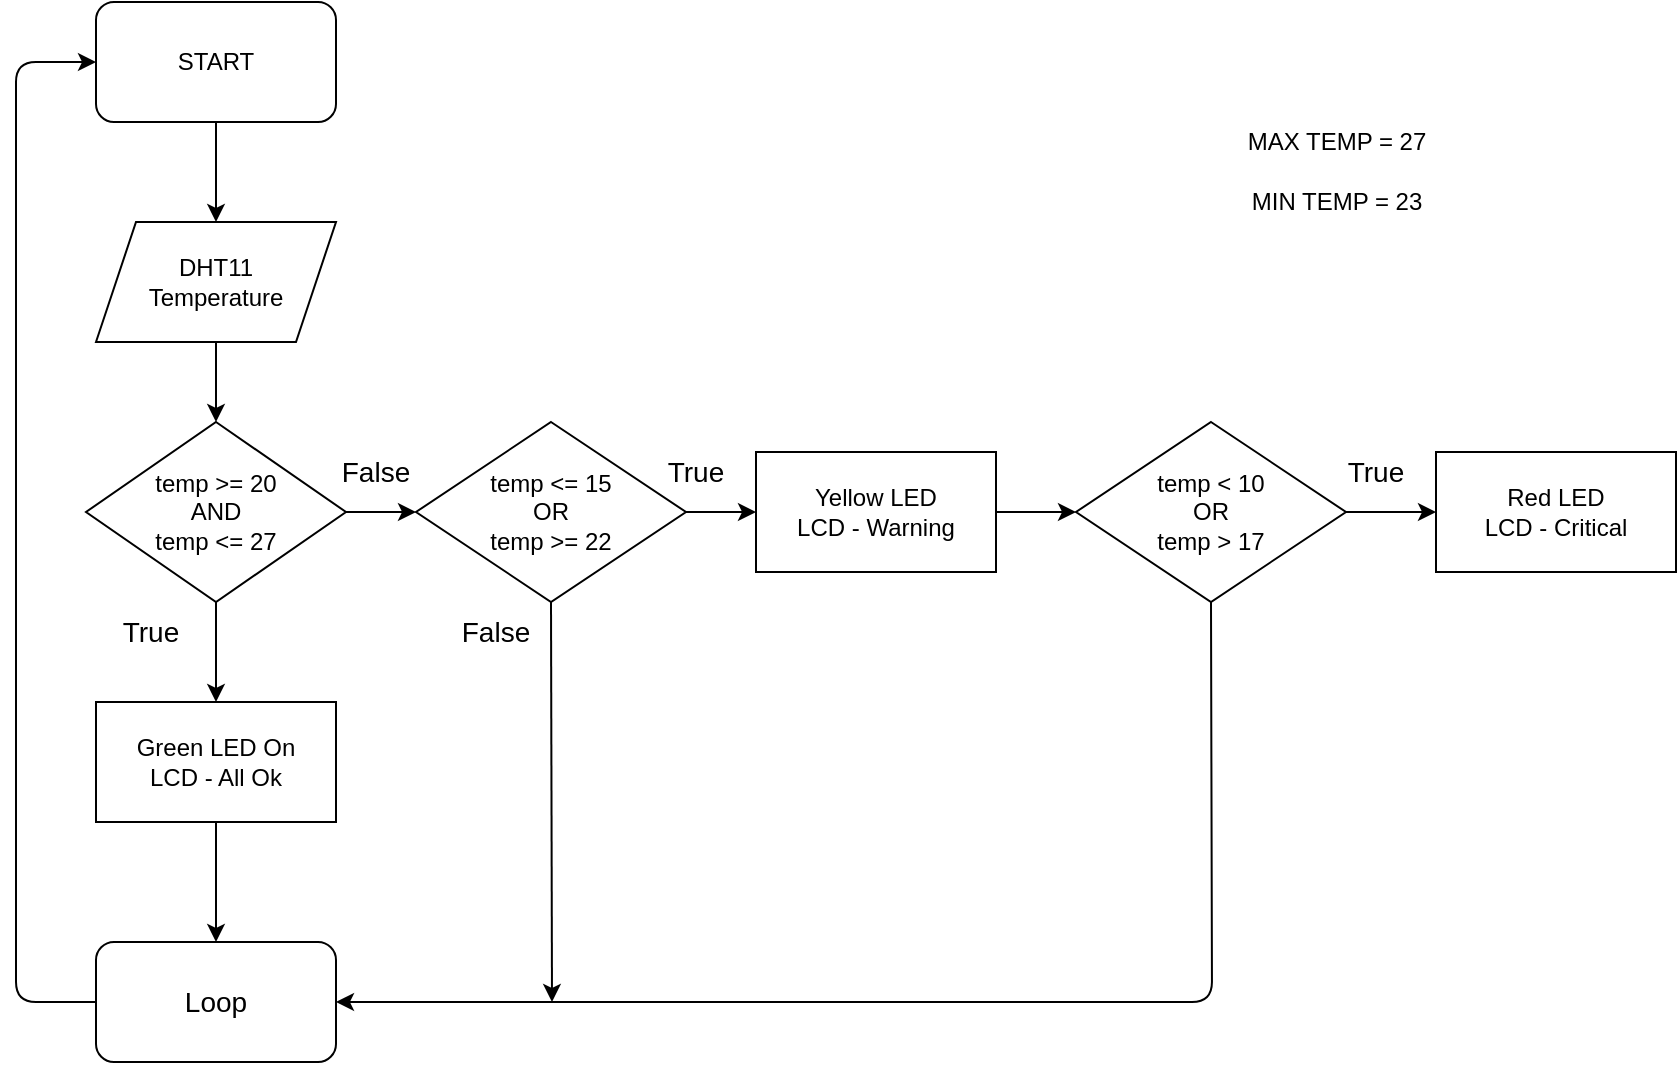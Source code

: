 <mxfile version="13.9.9" type="github">
  <diagram id="GbQ9wabFYI_MaC2_cHQQ" name="Page-1">
    <mxGraphModel dx="1038" dy="580" grid="1" gridSize="10" guides="1" tooltips="1" connect="1" arrows="1" fold="1" page="1" pageScale="1" pageWidth="850" pageHeight="1100" math="0" shadow="0">
      <root>
        <mxCell id="0" />
        <mxCell id="1" parent="0" />
        <mxCell id="NEqc8nKRHtcBdQz_AVIA-1" value="START" style="rounded=1;whiteSpace=wrap;html=1;" parent="1" vertex="1">
          <mxGeometry x="50" width="120" height="60" as="geometry" />
        </mxCell>
        <mxCell id="NEqc8nKRHtcBdQz_AVIA-2" value="DHT11&lt;br&gt;Temperature" style="shape=parallelogram;perimeter=parallelogramPerimeter;whiteSpace=wrap;html=1;fixedSize=1;" parent="1" vertex="1">
          <mxGeometry x="50" y="110" width="120" height="60" as="geometry" />
        </mxCell>
        <mxCell id="NEqc8nKRHtcBdQz_AVIA-3" value="" style="endArrow=classic;html=1;exitX=0.5;exitY=1;exitDx=0;exitDy=0;entryX=0.5;entryY=0;entryDx=0;entryDy=0;" parent="1" source="NEqc8nKRHtcBdQz_AVIA-1" target="NEqc8nKRHtcBdQz_AVIA-2" edge="1">
          <mxGeometry width="50" height="50" relative="1" as="geometry">
            <mxPoint x="400" y="150" as="sourcePoint" />
            <mxPoint x="380" y="110" as="targetPoint" />
          </mxGeometry>
        </mxCell>
        <mxCell id="NEqc8nKRHtcBdQz_AVIA-4" value="temp &amp;gt;= 20&lt;br&gt;AND&lt;br&gt;temp &amp;lt;= 27" style="rhombus;whiteSpace=wrap;html=1;" parent="1" vertex="1">
          <mxGeometry x="45" y="210" width="130" height="90" as="geometry" />
        </mxCell>
        <mxCell id="NEqc8nKRHtcBdQz_AVIA-6" value="" style="endArrow=classic;html=1;exitX=0.5;exitY=1;exitDx=0;exitDy=0;entryX=0.5;entryY=0;entryDx=0;entryDy=0;" parent="1" source="NEqc8nKRHtcBdQz_AVIA-2" target="NEqc8nKRHtcBdQz_AVIA-4" edge="1">
          <mxGeometry width="50" height="50" relative="1" as="geometry">
            <mxPoint x="400" y="310" as="sourcePoint" />
            <mxPoint x="450" y="260" as="targetPoint" />
          </mxGeometry>
        </mxCell>
        <mxCell id="NEqc8nKRHtcBdQz_AVIA-10" value="" style="endArrow=classic;html=1;exitX=0.5;exitY=1;exitDx=0;exitDy=0;entryX=0.5;entryY=0;entryDx=0;entryDy=0;" parent="1" source="NEqc8nKRHtcBdQz_AVIA-4" target="NEqc8nKRHtcBdQz_AVIA-11" edge="1">
          <mxGeometry width="50" height="50" relative="1" as="geometry">
            <mxPoint x="400" y="300" as="sourcePoint" />
            <mxPoint x="380" y="350" as="targetPoint" />
          </mxGeometry>
        </mxCell>
        <mxCell id="NEqc8nKRHtcBdQz_AVIA-11" value="Green LED On&lt;br&gt;LCD - All Ok" style="rounded=0;whiteSpace=wrap;html=1;" parent="1" vertex="1">
          <mxGeometry x="50" y="350" width="120" height="60" as="geometry" />
        </mxCell>
        <mxCell id="NEqc8nKRHtcBdQz_AVIA-12" value="&lt;font style=&quot;font-size: 14px&quot;&gt;True&lt;/font&gt;" style="text;html=1;strokeColor=none;fillColor=none;align=center;verticalAlign=middle;whiteSpace=wrap;rounded=0;" parent="1" vertex="1">
          <mxGeometry x="50" y="300" width="55" height="30" as="geometry" />
        </mxCell>
        <mxCell id="NEqc8nKRHtcBdQz_AVIA-13" value="&lt;font style=&quot;font-size: 14px&quot;&gt;False&lt;/font&gt;" style="text;html=1;strokeColor=none;fillColor=none;align=center;verticalAlign=middle;whiteSpace=wrap;rounded=0;" parent="1" vertex="1">
          <mxGeometry x="170" y="225" width="40" height="20" as="geometry" />
        </mxCell>
        <mxCell id="NEqc8nKRHtcBdQz_AVIA-15" value="Yellow LED&lt;br&gt;LCD - Warning" style="rounded=0;whiteSpace=wrap;html=1;" parent="1" vertex="1">
          <mxGeometry x="380" y="225" width="120" height="60" as="geometry" />
        </mxCell>
        <mxCell id="NEqc8nKRHtcBdQz_AVIA-19" value="&lt;font style=&quot;font-size: 14px&quot;&gt;True&lt;/font&gt;" style="text;html=1;strokeColor=none;fillColor=none;align=center;verticalAlign=middle;whiteSpace=wrap;rounded=0;" parent="1" vertex="1">
          <mxGeometry x="330" y="225" width="40" height="20" as="geometry" />
        </mxCell>
        <mxCell id="NEqc8nKRHtcBdQz_AVIA-20" value="&lt;span&gt;temp &amp;lt; 10&lt;/span&gt;&lt;br&gt;&lt;span&gt;OR&lt;/span&gt;&lt;br&gt;&lt;span&gt;temp &amp;gt; 17&lt;/span&gt;" style="rhombus;whiteSpace=wrap;html=1;" parent="1" vertex="1">
          <mxGeometry x="540" y="210" width="135" height="90" as="geometry" />
        </mxCell>
        <mxCell id="NEqc8nKRHtcBdQz_AVIA-23" value="Red LED&lt;br&gt;LCD - Critical" style="rounded=0;whiteSpace=wrap;html=1;" parent="1" vertex="1">
          <mxGeometry x="720" y="225" width="120" height="60" as="geometry" />
        </mxCell>
        <mxCell id="NEqc8nKRHtcBdQz_AVIA-25" value="&lt;font style=&quot;font-size: 14px&quot;&gt;Loop&lt;/font&gt;" style="rounded=1;whiteSpace=wrap;html=1;" parent="1" vertex="1">
          <mxGeometry x="50" y="470" width="120" height="60" as="geometry" />
        </mxCell>
        <mxCell id="NEqc8nKRHtcBdQz_AVIA-27" value="" style="endArrow=classic;html=1;entryX=0.5;entryY=0;entryDx=0;entryDy=0;exitX=0.5;exitY=1;exitDx=0;exitDy=0;" parent="1" source="NEqc8nKRHtcBdQz_AVIA-11" target="NEqc8nKRHtcBdQz_AVIA-25" edge="1">
          <mxGeometry width="50" height="50" relative="1" as="geometry">
            <mxPoint x="370" y="430" as="sourcePoint" />
            <mxPoint x="400" y="430" as="targetPoint" />
          </mxGeometry>
        </mxCell>
        <mxCell id="NEqc8nKRHtcBdQz_AVIA-28" value="" style="endArrow=classic;html=1;exitX=0;exitY=0.5;exitDx=0;exitDy=0;entryX=0;entryY=0.5;entryDx=0;entryDy=0;" parent="1" source="NEqc8nKRHtcBdQz_AVIA-25" target="NEqc8nKRHtcBdQz_AVIA-1" edge="1">
          <mxGeometry width="50" height="50" relative="1" as="geometry">
            <mxPoint x="260" y="540" as="sourcePoint" />
            <mxPoint x="200" y="30" as="targetPoint" />
            <Array as="points">
              <mxPoint x="10" y="500" />
              <mxPoint x="10" y="30" />
            </Array>
          </mxGeometry>
        </mxCell>
        <mxCell id="NEqc8nKRHtcBdQz_AVIA-14" value="&lt;span&gt;temp &amp;lt;= 15&lt;/span&gt;&lt;br&gt;OR&lt;br&gt;&lt;span&gt;temp &amp;gt;= 22&lt;/span&gt;" style="rhombus;whiteSpace=wrap;html=1;" parent="1" vertex="1">
          <mxGeometry x="210" y="210" width="135" height="90" as="geometry" />
        </mxCell>
        <mxCell id="NEqc8nKRHtcBdQz_AVIA-30" value="" style="endArrow=classic;html=1;exitX=1;exitY=0.5;exitDx=0;exitDy=0;" parent="1" source="NEqc8nKRHtcBdQz_AVIA-4" target="NEqc8nKRHtcBdQz_AVIA-14" edge="1">
          <mxGeometry width="50" height="50" relative="1" as="geometry">
            <mxPoint x="265" y="255" as="sourcePoint" />
            <mxPoint x="520" y="255" as="targetPoint" />
          </mxGeometry>
        </mxCell>
        <mxCell id="NEqc8nKRHtcBdQz_AVIA-33" value="" style="endArrow=classic;html=1;" parent="1" source="NEqc8nKRHtcBdQz_AVIA-14" edge="1">
          <mxGeometry width="50" height="50" relative="1" as="geometry">
            <mxPoint x="335" y="305" as="sourcePoint" />
            <mxPoint x="380" y="255" as="targetPoint" />
          </mxGeometry>
        </mxCell>
        <mxCell id="NEqc8nKRHtcBdQz_AVIA-34" value="" style="endArrow=classic;html=1;" parent="1" source="NEqc8nKRHtcBdQz_AVIA-15" edge="1">
          <mxGeometry width="50" height="50" relative="1" as="geometry">
            <mxPoint x="500" y="305" as="sourcePoint" />
            <mxPoint x="540" y="255" as="targetPoint" />
          </mxGeometry>
        </mxCell>
        <mxCell id="NEqc8nKRHtcBdQz_AVIA-35" value="" style="endArrow=classic;html=1;exitX=1;exitY=0.5;exitDx=0;exitDy=0;entryX=0;entryY=0.5;entryDx=0;entryDy=0;" parent="1" source="NEqc8nKRHtcBdQz_AVIA-20" target="NEqc8nKRHtcBdQz_AVIA-23" edge="1">
          <mxGeometry width="50" height="50" relative="1" as="geometry">
            <mxPoint x="670" y="300" as="sourcePoint" />
            <mxPoint x="720" y="250" as="targetPoint" />
          </mxGeometry>
        </mxCell>
        <mxCell id="NEqc8nKRHtcBdQz_AVIA-38" value="" style="endArrow=classic;html=1;exitX=0.5;exitY=1;exitDx=0;exitDy=0;" parent="1" source="NEqc8nKRHtcBdQz_AVIA-14" edge="1">
          <mxGeometry width="50" height="50" relative="1" as="geometry">
            <mxPoint x="270" y="390" as="sourcePoint" />
            <mxPoint x="278" y="500" as="targetPoint" />
          </mxGeometry>
        </mxCell>
        <mxCell id="NEqc8nKRHtcBdQz_AVIA-39" value="&lt;font style=&quot;font-size: 14px&quot;&gt;False&lt;/font&gt;" style="text;html=1;strokeColor=none;fillColor=none;align=center;verticalAlign=middle;whiteSpace=wrap;rounded=0;" parent="1" vertex="1">
          <mxGeometry x="230" y="305" width="40" height="20" as="geometry" />
        </mxCell>
        <mxCell id="NEqc8nKRHtcBdQz_AVIA-40" value="" style="endArrow=classic;html=1;exitX=0.5;exitY=1;exitDx=0;exitDy=0;entryX=1;entryY=0.5;entryDx=0;entryDy=0;" parent="1" source="NEqc8nKRHtcBdQz_AVIA-20" target="NEqc8nKRHtcBdQz_AVIA-25" edge="1">
          <mxGeometry width="50" height="50" relative="1" as="geometry">
            <mxPoint x="770" y="330" as="sourcePoint" />
            <mxPoint x="780" y="510" as="targetPoint" />
            <Array as="points">
              <mxPoint x="608" y="500" />
            </Array>
          </mxGeometry>
        </mxCell>
        <mxCell id="NEqc8nKRHtcBdQz_AVIA-41" value="&lt;font style=&quot;font-size: 14px&quot;&gt;True&lt;/font&gt;" style="text;html=1;strokeColor=none;fillColor=none;align=center;verticalAlign=middle;whiteSpace=wrap;rounded=0;" parent="1" vertex="1">
          <mxGeometry x="670" y="225" width="40" height="20" as="geometry" />
        </mxCell>
        <mxCell id="PIveHvH1oYUkCGYTxlvE-1" value="MAX TEMP = 27" style="text;html=1;align=center;verticalAlign=middle;resizable=0;points=[];autosize=1;" vertex="1" parent="1">
          <mxGeometry x="615" y="60" width="110" height="20" as="geometry" />
        </mxCell>
        <mxCell id="PIveHvH1oYUkCGYTxlvE-2" value="MIN TEMP = 23&lt;br&gt;" style="text;html=1;align=center;verticalAlign=middle;resizable=0;points=[];autosize=1;" vertex="1" parent="1">
          <mxGeometry x="620" y="90" width="100" height="20" as="geometry" />
        </mxCell>
      </root>
    </mxGraphModel>
  </diagram>
</mxfile>
